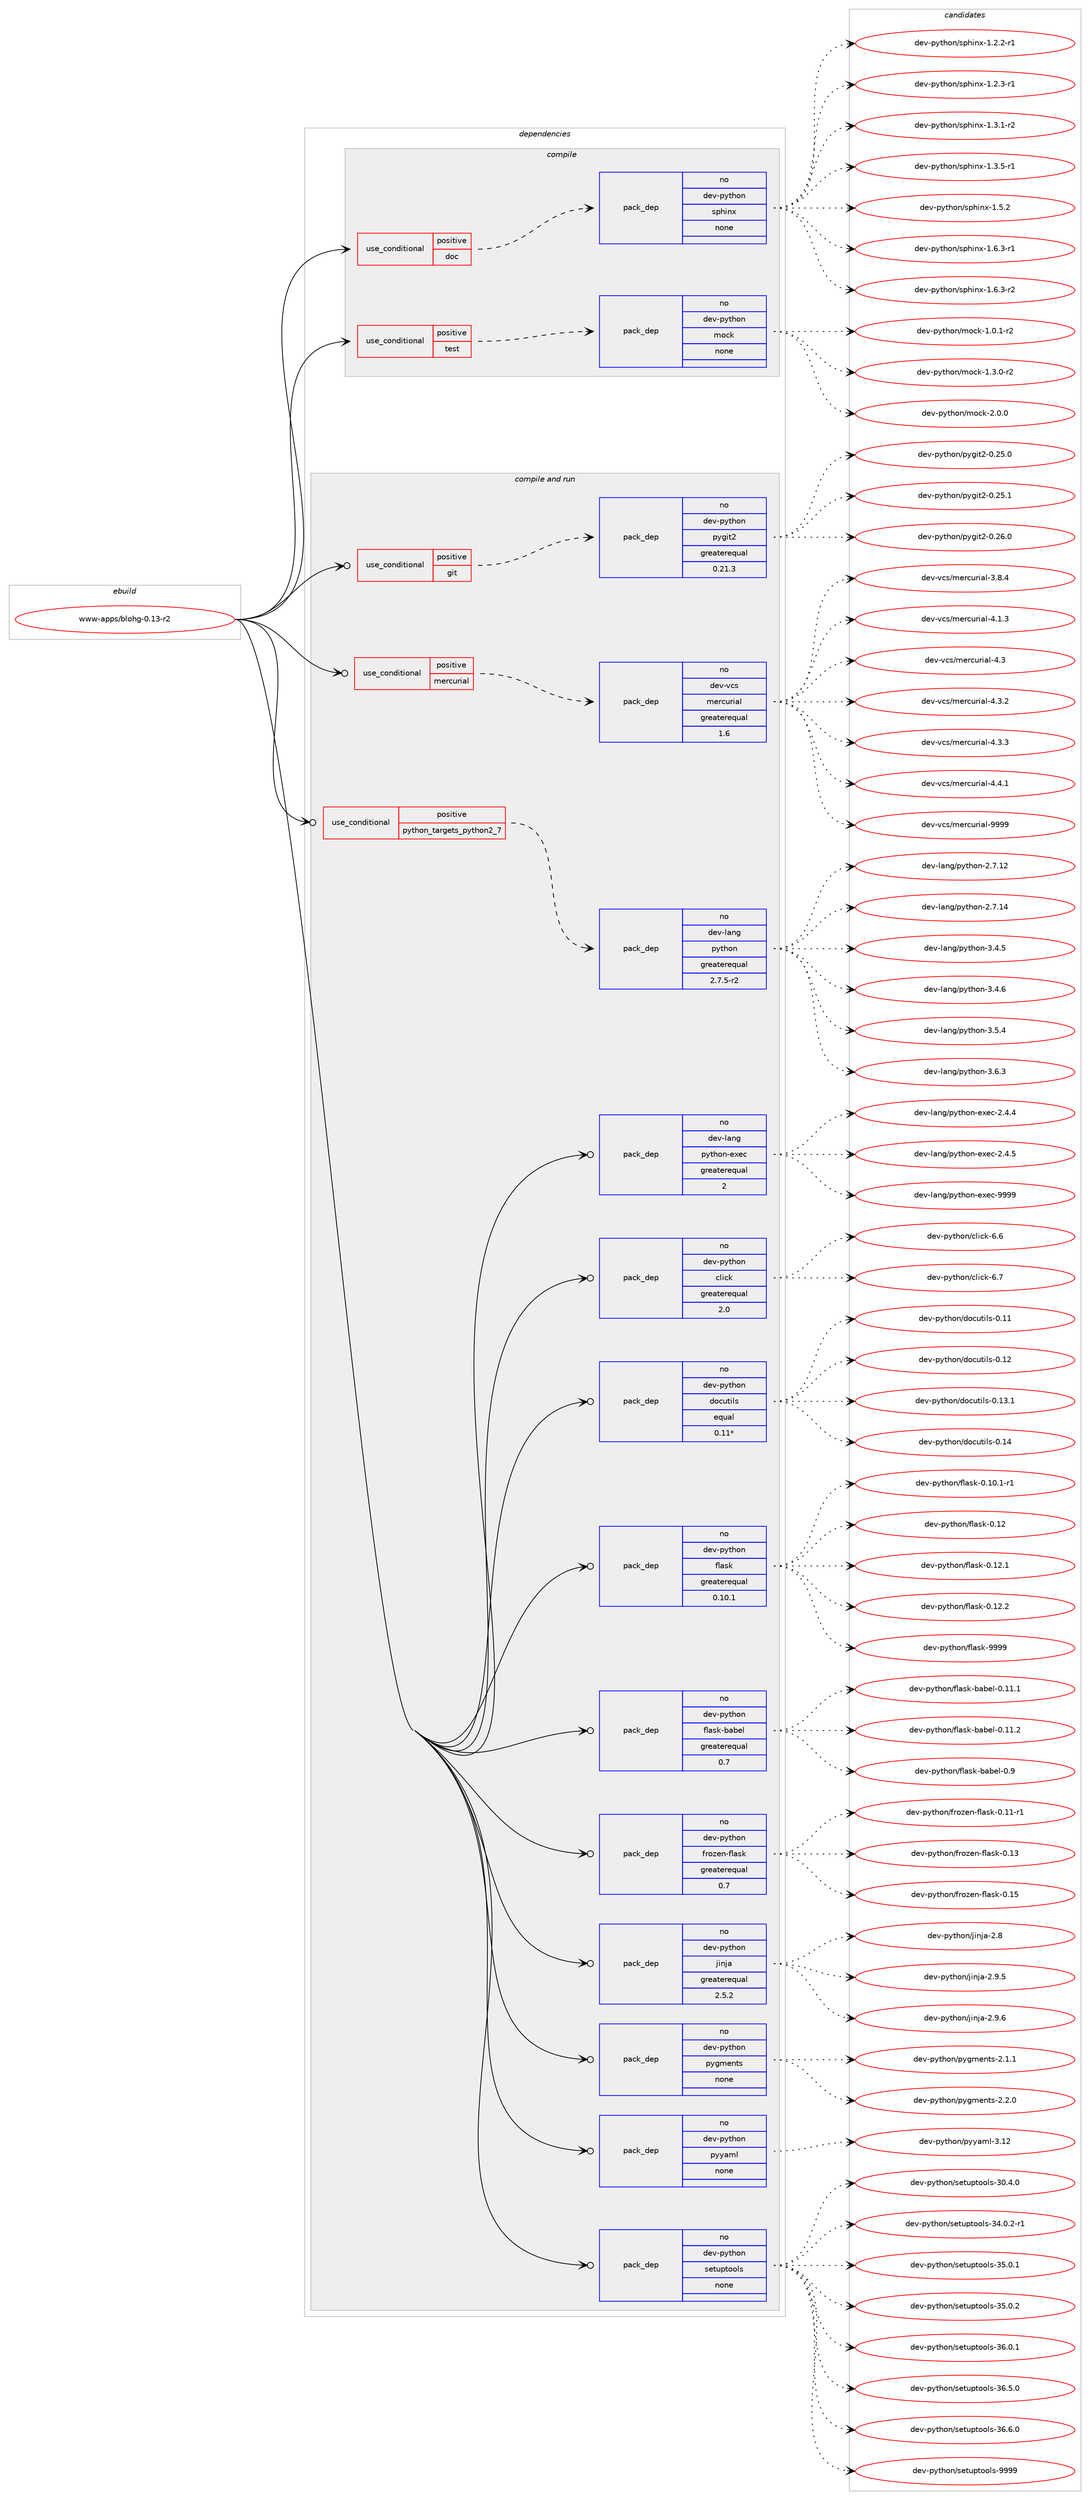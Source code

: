 digraph prolog {

# *************
# Graph options
# *************

newrank=true;
concentrate=true;
compound=true;
graph [rankdir=LR,fontname=Helvetica,fontsize=10,ranksep=1.5];#, ranksep=2.5, nodesep=0.2];
edge  [arrowhead=vee];
node  [fontname=Helvetica,fontsize=10];

# **********
# The ebuild
# **********

subgraph cluster_leftcol {
color=gray;
rank=same;
label=<<i>ebuild</i>>;
id [label="www-apps/blohg-0.13-r2", color=red, width=4, href="../www-apps/blohg-0.13-r2.svg"];
}

# ****************
# The dependencies
# ****************

subgraph cluster_midcol {
color=gray;
label=<<i>dependencies</i>>;
subgraph cluster_compile {
fillcolor="#eeeeee";
style=filled;
label=<<i>compile</i>>;
subgraph cond119193 {
dependency499838 [label=<<TABLE BORDER="0" CELLBORDER="1" CELLSPACING="0" CELLPADDING="4"><TR><TD ROWSPAN="3" CELLPADDING="10">use_conditional</TD></TR><TR><TD>positive</TD></TR><TR><TD>doc</TD></TR></TABLE>>, shape=none, color=red];
subgraph pack371516 {
dependency499839 [label=<<TABLE BORDER="0" CELLBORDER="1" CELLSPACING="0" CELLPADDING="4" WIDTH="220"><TR><TD ROWSPAN="6" CELLPADDING="30">pack_dep</TD></TR><TR><TD WIDTH="110">no</TD></TR><TR><TD>dev-python</TD></TR><TR><TD>sphinx</TD></TR><TR><TD>none</TD></TR><TR><TD></TD></TR></TABLE>>, shape=none, color=blue];
}
dependency499838:e -> dependency499839:w [weight=20,style="dashed",arrowhead="vee"];
}
id:e -> dependency499838:w [weight=20,style="solid",arrowhead="vee"];
subgraph cond119194 {
dependency499840 [label=<<TABLE BORDER="0" CELLBORDER="1" CELLSPACING="0" CELLPADDING="4"><TR><TD ROWSPAN="3" CELLPADDING="10">use_conditional</TD></TR><TR><TD>positive</TD></TR><TR><TD>test</TD></TR></TABLE>>, shape=none, color=red];
subgraph pack371517 {
dependency499841 [label=<<TABLE BORDER="0" CELLBORDER="1" CELLSPACING="0" CELLPADDING="4" WIDTH="220"><TR><TD ROWSPAN="6" CELLPADDING="30">pack_dep</TD></TR><TR><TD WIDTH="110">no</TD></TR><TR><TD>dev-python</TD></TR><TR><TD>mock</TD></TR><TR><TD>none</TD></TR><TR><TD></TD></TR></TABLE>>, shape=none, color=blue];
}
dependency499840:e -> dependency499841:w [weight=20,style="dashed",arrowhead="vee"];
}
id:e -> dependency499840:w [weight=20,style="solid",arrowhead="vee"];
}
subgraph cluster_compileandrun {
fillcolor="#eeeeee";
style=filled;
label=<<i>compile and run</i>>;
subgraph cond119195 {
dependency499842 [label=<<TABLE BORDER="0" CELLBORDER="1" CELLSPACING="0" CELLPADDING="4"><TR><TD ROWSPAN="3" CELLPADDING="10">use_conditional</TD></TR><TR><TD>positive</TD></TR><TR><TD>git</TD></TR></TABLE>>, shape=none, color=red];
subgraph pack371518 {
dependency499843 [label=<<TABLE BORDER="0" CELLBORDER="1" CELLSPACING="0" CELLPADDING="4" WIDTH="220"><TR><TD ROWSPAN="6" CELLPADDING="30">pack_dep</TD></TR><TR><TD WIDTH="110">no</TD></TR><TR><TD>dev-python</TD></TR><TR><TD>pygit2</TD></TR><TR><TD>greaterequal</TD></TR><TR><TD>0.21.3</TD></TR></TABLE>>, shape=none, color=blue];
}
dependency499842:e -> dependency499843:w [weight=20,style="dashed",arrowhead="vee"];
}
id:e -> dependency499842:w [weight=20,style="solid",arrowhead="odotvee"];
subgraph cond119196 {
dependency499844 [label=<<TABLE BORDER="0" CELLBORDER="1" CELLSPACING="0" CELLPADDING="4"><TR><TD ROWSPAN="3" CELLPADDING="10">use_conditional</TD></TR><TR><TD>positive</TD></TR><TR><TD>mercurial</TD></TR></TABLE>>, shape=none, color=red];
subgraph pack371519 {
dependency499845 [label=<<TABLE BORDER="0" CELLBORDER="1" CELLSPACING="0" CELLPADDING="4" WIDTH="220"><TR><TD ROWSPAN="6" CELLPADDING="30">pack_dep</TD></TR><TR><TD WIDTH="110">no</TD></TR><TR><TD>dev-vcs</TD></TR><TR><TD>mercurial</TD></TR><TR><TD>greaterequal</TD></TR><TR><TD>1.6</TD></TR></TABLE>>, shape=none, color=blue];
}
dependency499844:e -> dependency499845:w [weight=20,style="dashed",arrowhead="vee"];
}
id:e -> dependency499844:w [weight=20,style="solid",arrowhead="odotvee"];
subgraph cond119197 {
dependency499846 [label=<<TABLE BORDER="0" CELLBORDER="1" CELLSPACING="0" CELLPADDING="4"><TR><TD ROWSPAN="3" CELLPADDING="10">use_conditional</TD></TR><TR><TD>positive</TD></TR><TR><TD>python_targets_python2_7</TD></TR></TABLE>>, shape=none, color=red];
subgraph pack371520 {
dependency499847 [label=<<TABLE BORDER="0" CELLBORDER="1" CELLSPACING="0" CELLPADDING="4" WIDTH="220"><TR><TD ROWSPAN="6" CELLPADDING="30">pack_dep</TD></TR><TR><TD WIDTH="110">no</TD></TR><TR><TD>dev-lang</TD></TR><TR><TD>python</TD></TR><TR><TD>greaterequal</TD></TR><TR><TD>2.7.5-r2</TD></TR></TABLE>>, shape=none, color=blue];
}
dependency499846:e -> dependency499847:w [weight=20,style="dashed",arrowhead="vee"];
}
id:e -> dependency499846:w [weight=20,style="solid",arrowhead="odotvee"];
subgraph pack371521 {
dependency499848 [label=<<TABLE BORDER="0" CELLBORDER="1" CELLSPACING="0" CELLPADDING="4" WIDTH="220"><TR><TD ROWSPAN="6" CELLPADDING="30">pack_dep</TD></TR><TR><TD WIDTH="110">no</TD></TR><TR><TD>dev-lang</TD></TR><TR><TD>python-exec</TD></TR><TR><TD>greaterequal</TD></TR><TR><TD>2</TD></TR></TABLE>>, shape=none, color=blue];
}
id:e -> dependency499848:w [weight=20,style="solid",arrowhead="odotvee"];
subgraph pack371522 {
dependency499849 [label=<<TABLE BORDER="0" CELLBORDER="1" CELLSPACING="0" CELLPADDING="4" WIDTH="220"><TR><TD ROWSPAN="6" CELLPADDING="30">pack_dep</TD></TR><TR><TD WIDTH="110">no</TD></TR><TR><TD>dev-python</TD></TR><TR><TD>click</TD></TR><TR><TD>greaterequal</TD></TR><TR><TD>2.0</TD></TR></TABLE>>, shape=none, color=blue];
}
id:e -> dependency499849:w [weight=20,style="solid",arrowhead="odotvee"];
subgraph pack371523 {
dependency499850 [label=<<TABLE BORDER="0" CELLBORDER="1" CELLSPACING="0" CELLPADDING="4" WIDTH="220"><TR><TD ROWSPAN="6" CELLPADDING="30">pack_dep</TD></TR><TR><TD WIDTH="110">no</TD></TR><TR><TD>dev-python</TD></TR><TR><TD>docutils</TD></TR><TR><TD>equal</TD></TR><TR><TD>0.11*</TD></TR></TABLE>>, shape=none, color=blue];
}
id:e -> dependency499850:w [weight=20,style="solid",arrowhead="odotvee"];
subgraph pack371524 {
dependency499851 [label=<<TABLE BORDER="0" CELLBORDER="1" CELLSPACING="0" CELLPADDING="4" WIDTH="220"><TR><TD ROWSPAN="6" CELLPADDING="30">pack_dep</TD></TR><TR><TD WIDTH="110">no</TD></TR><TR><TD>dev-python</TD></TR><TR><TD>flask</TD></TR><TR><TD>greaterequal</TD></TR><TR><TD>0.10.1</TD></TR></TABLE>>, shape=none, color=blue];
}
id:e -> dependency499851:w [weight=20,style="solid",arrowhead="odotvee"];
subgraph pack371525 {
dependency499852 [label=<<TABLE BORDER="0" CELLBORDER="1" CELLSPACING="0" CELLPADDING="4" WIDTH="220"><TR><TD ROWSPAN="6" CELLPADDING="30">pack_dep</TD></TR><TR><TD WIDTH="110">no</TD></TR><TR><TD>dev-python</TD></TR><TR><TD>flask-babel</TD></TR><TR><TD>greaterequal</TD></TR><TR><TD>0.7</TD></TR></TABLE>>, shape=none, color=blue];
}
id:e -> dependency499852:w [weight=20,style="solid",arrowhead="odotvee"];
subgraph pack371526 {
dependency499853 [label=<<TABLE BORDER="0" CELLBORDER="1" CELLSPACING="0" CELLPADDING="4" WIDTH="220"><TR><TD ROWSPAN="6" CELLPADDING="30">pack_dep</TD></TR><TR><TD WIDTH="110">no</TD></TR><TR><TD>dev-python</TD></TR><TR><TD>frozen-flask</TD></TR><TR><TD>greaterequal</TD></TR><TR><TD>0.7</TD></TR></TABLE>>, shape=none, color=blue];
}
id:e -> dependency499853:w [weight=20,style="solid",arrowhead="odotvee"];
subgraph pack371527 {
dependency499854 [label=<<TABLE BORDER="0" CELLBORDER="1" CELLSPACING="0" CELLPADDING="4" WIDTH="220"><TR><TD ROWSPAN="6" CELLPADDING="30">pack_dep</TD></TR><TR><TD WIDTH="110">no</TD></TR><TR><TD>dev-python</TD></TR><TR><TD>jinja</TD></TR><TR><TD>greaterequal</TD></TR><TR><TD>2.5.2</TD></TR></TABLE>>, shape=none, color=blue];
}
id:e -> dependency499854:w [weight=20,style="solid",arrowhead="odotvee"];
subgraph pack371528 {
dependency499855 [label=<<TABLE BORDER="0" CELLBORDER="1" CELLSPACING="0" CELLPADDING="4" WIDTH="220"><TR><TD ROWSPAN="6" CELLPADDING="30">pack_dep</TD></TR><TR><TD WIDTH="110">no</TD></TR><TR><TD>dev-python</TD></TR><TR><TD>pygments</TD></TR><TR><TD>none</TD></TR><TR><TD></TD></TR></TABLE>>, shape=none, color=blue];
}
id:e -> dependency499855:w [weight=20,style="solid",arrowhead="odotvee"];
subgraph pack371529 {
dependency499856 [label=<<TABLE BORDER="0" CELLBORDER="1" CELLSPACING="0" CELLPADDING="4" WIDTH="220"><TR><TD ROWSPAN="6" CELLPADDING="30">pack_dep</TD></TR><TR><TD WIDTH="110">no</TD></TR><TR><TD>dev-python</TD></TR><TR><TD>pyyaml</TD></TR><TR><TD>none</TD></TR><TR><TD></TD></TR></TABLE>>, shape=none, color=blue];
}
id:e -> dependency499856:w [weight=20,style="solid",arrowhead="odotvee"];
subgraph pack371530 {
dependency499857 [label=<<TABLE BORDER="0" CELLBORDER="1" CELLSPACING="0" CELLPADDING="4" WIDTH="220"><TR><TD ROWSPAN="6" CELLPADDING="30">pack_dep</TD></TR><TR><TD WIDTH="110">no</TD></TR><TR><TD>dev-python</TD></TR><TR><TD>setuptools</TD></TR><TR><TD>none</TD></TR><TR><TD></TD></TR></TABLE>>, shape=none, color=blue];
}
id:e -> dependency499857:w [weight=20,style="solid",arrowhead="odotvee"];
}
subgraph cluster_run {
fillcolor="#eeeeee";
style=filled;
label=<<i>run</i>>;
}
}

# **************
# The candidates
# **************

subgraph cluster_choices {
rank=same;
color=gray;
label=<<i>candidates</i>>;

subgraph choice371516 {
color=black;
nodesep=1;
choice10010111845112121116104111110471151121041051101204549465046504511449 [label="dev-python/sphinx-1.2.2-r1", color=red, width=4,href="../dev-python/sphinx-1.2.2-r1.svg"];
choice10010111845112121116104111110471151121041051101204549465046514511449 [label="dev-python/sphinx-1.2.3-r1", color=red, width=4,href="../dev-python/sphinx-1.2.3-r1.svg"];
choice10010111845112121116104111110471151121041051101204549465146494511450 [label="dev-python/sphinx-1.3.1-r2", color=red, width=4,href="../dev-python/sphinx-1.3.1-r2.svg"];
choice10010111845112121116104111110471151121041051101204549465146534511449 [label="dev-python/sphinx-1.3.5-r1", color=red, width=4,href="../dev-python/sphinx-1.3.5-r1.svg"];
choice1001011184511212111610411111047115112104105110120454946534650 [label="dev-python/sphinx-1.5.2", color=red, width=4,href="../dev-python/sphinx-1.5.2.svg"];
choice10010111845112121116104111110471151121041051101204549465446514511449 [label="dev-python/sphinx-1.6.3-r1", color=red, width=4,href="../dev-python/sphinx-1.6.3-r1.svg"];
choice10010111845112121116104111110471151121041051101204549465446514511450 [label="dev-python/sphinx-1.6.3-r2", color=red, width=4,href="../dev-python/sphinx-1.6.3-r2.svg"];
dependency499839:e -> choice10010111845112121116104111110471151121041051101204549465046504511449:w [style=dotted,weight="100"];
dependency499839:e -> choice10010111845112121116104111110471151121041051101204549465046514511449:w [style=dotted,weight="100"];
dependency499839:e -> choice10010111845112121116104111110471151121041051101204549465146494511450:w [style=dotted,weight="100"];
dependency499839:e -> choice10010111845112121116104111110471151121041051101204549465146534511449:w [style=dotted,weight="100"];
dependency499839:e -> choice1001011184511212111610411111047115112104105110120454946534650:w [style=dotted,weight="100"];
dependency499839:e -> choice10010111845112121116104111110471151121041051101204549465446514511449:w [style=dotted,weight="100"];
dependency499839:e -> choice10010111845112121116104111110471151121041051101204549465446514511450:w [style=dotted,weight="100"];
}
subgraph choice371517 {
color=black;
nodesep=1;
choice1001011184511212111610411111047109111991074549464846494511450 [label="dev-python/mock-1.0.1-r2", color=red, width=4,href="../dev-python/mock-1.0.1-r2.svg"];
choice1001011184511212111610411111047109111991074549465146484511450 [label="dev-python/mock-1.3.0-r2", color=red, width=4,href="../dev-python/mock-1.3.0-r2.svg"];
choice100101118451121211161041111104710911199107455046484648 [label="dev-python/mock-2.0.0", color=red, width=4,href="../dev-python/mock-2.0.0.svg"];
dependency499841:e -> choice1001011184511212111610411111047109111991074549464846494511450:w [style=dotted,weight="100"];
dependency499841:e -> choice1001011184511212111610411111047109111991074549465146484511450:w [style=dotted,weight="100"];
dependency499841:e -> choice100101118451121211161041111104710911199107455046484648:w [style=dotted,weight="100"];
}
subgraph choice371518 {
color=black;
nodesep=1;
choice10010111845112121116104111110471121211031051165045484650534648 [label="dev-python/pygit2-0.25.0", color=red, width=4,href="../dev-python/pygit2-0.25.0.svg"];
choice10010111845112121116104111110471121211031051165045484650534649 [label="dev-python/pygit2-0.25.1", color=red, width=4,href="../dev-python/pygit2-0.25.1.svg"];
choice10010111845112121116104111110471121211031051165045484650544648 [label="dev-python/pygit2-0.26.0", color=red, width=4,href="../dev-python/pygit2-0.26.0.svg"];
dependency499843:e -> choice10010111845112121116104111110471121211031051165045484650534648:w [style=dotted,weight="100"];
dependency499843:e -> choice10010111845112121116104111110471121211031051165045484650534649:w [style=dotted,weight="100"];
dependency499843:e -> choice10010111845112121116104111110471121211031051165045484650544648:w [style=dotted,weight="100"];
}
subgraph choice371519 {
color=black;
nodesep=1;
choice1001011184511899115471091011149911711410597108455146564652 [label="dev-vcs/mercurial-3.8.4", color=red, width=4,href="../dev-vcs/mercurial-3.8.4.svg"];
choice1001011184511899115471091011149911711410597108455246494651 [label="dev-vcs/mercurial-4.1.3", color=red, width=4,href="../dev-vcs/mercurial-4.1.3.svg"];
choice100101118451189911547109101114991171141059710845524651 [label="dev-vcs/mercurial-4.3", color=red, width=4,href="../dev-vcs/mercurial-4.3.svg"];
choice1001011184511899115471091011149911711410597108455246514650 [label="dev-vcs/mercurial-4.3.2", color=red, width=4,href="../dev-vcs/mercurial-4.3.2.svg"];
choice1001011184511899115471091011149911711410597108455246514651 [label="dev-vcs/mercurial-4.3.3", color=red, width=4,href="../dev-vcs/mercurial-4.3.3.svg"];
choice1001011184511899115471091011149911711410597108455246524649 [label="dev-vcs/mercurial-4.4.1", color=red, width=4,href="../dev-vcs/mercurial-4.4.1.svg"];
choice10010111845118991154710910111499117114105971084557575757 [label="dev-vcs/mercurial-9999", color=red, width=4,href="../dev-vcs/mercurial-9999.svg"];
dependency499845:e -> choice1001011184511899115471091011149911711410597108455146564652:w [style=dotted,weight="100"];
dependency499845:e -> choice1001011184511899115471091011149911711410597108455246494651:w [style=dotted,weight="100"];
dependency499845:e -> choice100101118451189911547109101114991171141059710845524651:w [style=dotted,weight="100"];
dependency499845:e -> choice1001011184511899115471091011149911711410597108455246514650:w [style=dotted,weight="100"];
dependency499845:e -> choice1001011184511899115471091011149911711410597108455246514651:w [style=dotted,weight="100"];
dependency499845:e -> choice1001011184511899115471091011149911711410597108455246524649:w [style=dotted,weight="100"];
dependency499845:e -> choice10010111845118991154710910111499117114105971084557575757:w [style=dotted,weight="100"];
}
subgraph choice371520 {
color=black;
nodesep=1;
choice10010111845108971101034711212111610411111045504655464950 [label="dev-lang/python-2.7.12", color=red, width=4,href="../dev-lang/python-2.7.12.svg"];
choice10010111845108971101034711212111610411111045504655464952 [label="dev-lang/python-2.7.14", color=red, width=4,href="../dev-lang/python-2.7.14.svg"];
choice100101118451089711010347112121116104111110455146524653 [label="dev-lang/python-3.4.5", color=red, width=4,href="../dev-lang/python-3.4.5.svg"];
choice100101118451089711010347112121116104111110455146524654 [label="dev-lang/python-3.4.6", color=red, width=4,href="../dev-lang/python-3.4.6.svg"];
choice100101118451089711010347112121116104111110455146534652 [label="dev-lang/python-3.5.4", color=red, width=4,href="../dev-lang/python-3.5.4.svg"];
choice100101118451089711010347112121116104111110455146544651 [label="dev-lang/python-3.6.3", color=red, width=4,href="../dev-lang/python-3.6.3.svg"];
dependency499847:e -> choice10010111845108971101034711212111610411111045504655464950:w [style=dotted,weight="100"];
dependency499847:e -> choice10010111845108971101034711212111610411111045504655464952:w [style=dotted,weight="100"];
dependency499847:e -> choice100101118451089711010347112121116104111110455146524653:w [style=dotted,weight="100"];
dependency499847:e -> choice100101118451089711010347112121116104111110455146524654:w [style=dotted,weight="100"];
dependency499847:e -> choice100101118451089711010347112121116104111110455146534652:w [style=dotted,weight="100"];
dependency499847:e -> choice100101118451089711010347112121116104111110455146544651:w [style=dotted,weight="100"];
}
subgraph choice371521 {
color=black;
nodesep=1;
choice1001011184510897110103471121211161041111104510112010199455046524652 [label="dev-lang/python-exec-2.4.4", color=red, width=4,href="../dev-lang/python-exec-2.4.4.svg"];
choice1001011184510897110103471121211161041111104510112010199455046524653 [label="dev-lang/python-exec-2.4.5", color=red, width=4,href="../dev-lang/python-exec-2.4.5.svg"];
choice10010111845108971101034711212111610411111045101120101994557575757 [label="dev-lang/python-exec-9999", color=red, width=4,href="../dev-lang/python-exec-9999.svg"];
dependency499848:e -> choice1001011184510897110103471121211161041111104510112010199455046524652:w [style=dotted,weight="100"];
dependency499848:e -> choice1001011184510897110103471121211161041111104510112010199455046524653:w [style=dotted,weight="100"];
dependency499848:e -> choice10010111845108971101034711212111610411111045101120101994557575757:w [style=dotted,weight="100"];
}
subgraph choice371522 {
color=black;
nodesep=1;
choice1001011184511212111610411111047991081059910745544654 [label="dev-python/click-6.6", color=red, width=4,href="../dev-python/click-6.6.svg"];
choice1001011184511212111610411111047991081059910745544655 [label="dev-python/click-6.7", color=red, width=4,href="../dev-python/click-6.7.svg"];
dependency499849:e -> choice1001011184511212111610411111047991081059910745544654:w [style=dotted,weight="100"];
dependency499849:e -> choice1001011184511212111610411111047991081059910745544655:w [style=dotted,weight="100"];
}
subgraph choice371523 {
color=black;
nodesep=1;
choice1001011184511212111610411111047100111991171161051081154548464949 [label="dev-python/docutils-0.11", color=red, width=4,href="../dev-python/docutils-0.11.svg"];
choice1001011184511212111610411111047100111991171161051081154548464950 [label="dev-python/docutils-0.12", color=red, width=4,href="../dev-python/docutils-0.12.svg"];
choice10010111845112121116104111110471001119911711610510811545484649514649 [label="dev-python/docutils-0.13.1", color=red, width=4,href="../dev-python/docutils-0.13.1.svg"];
choice1001011184511212111610411111047100111991171161051081154548464952 [label="dev-python/docutils-0.14", color=red, width=4,href="../dev-python/docutils-0.14.svg"];
dependency499850:e -> choice1001011184511212111610411111047100111991171161051081154548464949:w [style=dotted,weight="100"];
dependency499850:e -> choice1001011184511212111610411111047100111991171161051081154548464950:w [style=dotted,weight="100"];
dependency499850:e -> choice10010111845112121116104111110471001119911711610510811545484649514649:w [style=dotted,weight="100"];
dependency499850:e -> choice1001011184511212111610411111047100111991171161051081154548464952:w [style=dotted,weight="100"];
}
subgraph choice371524 {
color=black;
nodesep=1;
choice100101118451121211161041111104710210897115107454846494846494511449 [label="dev-python/flask-0.10.1-r1", color=red, width=4,href="../dev-python/flask-0.10.1-r1.svg"];
choice1001011184511212111610411111047102108971151074548464950 [label="dev-python/flask-0.12", color=red, width=4,href="../dev-python/flask-0.12.svg"];
choice10010111845112121116104111110471021089711510745484649504649 [label="dev-python/flask-0.12.1", color=red, width=4,href="../dev-python/flask-0.12.1.svg"];
choice10010111845112121116104111110471021089711510745484649504650 [label="dev-python/flask-0.12.2", color=red, width=4,href="../dev-python/flask-0.12.2.svg"];
choice1001011184511212111610411111047102108971151074557575757 [label="dev-python/flask-9999", color=red, width=4,href="../dev-python/flask-9999.svg"];
dependency499851:e -> choice100101118451121211161041111104710210897115107454846494846494511449:w [style=dotted,weight="100"];
dependency499851:e -> choice1001011184511212111610411111047102108971151074548464950:w [style=dotted,weight="100"];
dependency499851:e -> choice10010111845112121116104111110471021089711510745484649504649:w [style=dotted,weight="100"];
dependency499851:e -> choice10010111845112121116104111110471021089711510745484649504650:w [style=dotted,weight="100"];
dependency499851:e -> choice1001011184511212111610411111047102108971151074557575757:w [style=dotted,weight="100"];
}
subgraph choice371525 {
color=black;
nodesep=1;
choice1001011184511212111610411111047102108971151074598979810110845484649494649 [label="dev-python/flask-babel-0.11.1", color=red, width=4,href="../dev-python/flask-babel-0.11.1.svg"];
choice1001011184511212111610411111047102108971151074598979810110845484649494650 [label="dev-python/flask-babel-0.11.2", color=red, width=4,href="../dev-python/flask-babel-0.11.2.svg"];
choice1001011184511212111610411111047102108971151074598979810110845484657 [label="dev-python/flask-babel-0.9", color=red, width=4,href="../dev-python/flask-babel-0.9.svg"];
dependency499852:e -> choice1001011184511212111610411111047102108971151074598979810110845484649494649:w [style=dotted,weight="100"];
dependency499852:e -> choice1001011184511212111610411111047102108971151074598979810110845484649494650:w [style=dotted,weight="100"];
dependency499852:e -> choice1001011184511212111610411111047102108971151074598979810110845484657:w [style=dotted,weight="100"];
}
subgraph choice371526 {
color=black;
nodesep=1;
choice1001011184511212111610411111047102114111122101110451021089711510745484649494511449 [label="dev-python/frozen-flask-0.11-r1", color=red, width=4,href="../dev-python/frozen-flask-0.11-r1.svg"];
choice100101118451121211161041111104710211411112210111045102108971151074548464951 [label="dev-python/frozen-flask-0.13", color=red, width=4,href="../dev-python/frozen-flask-0.13.svg"];
choice100101118451121211161041111104710211411112210111045102108971151074548464953 [label="dev-python/frozen-flask-0.15", color=red, width=4,href="../dev-python/frozen-flask-0.15.svg"];
dependency499853:e -> choice1001011184511212111610411111047102114111122101110451021089711510745484649494511449:w [style=dotted,weight="100"];
dependency499853:e -> choice100101118451121211161041111104710211411112210111045102108971151074548464951:w [style=dotted,weight="100"];
dependency499853:e -> choice100101118451121211161041111104710211411112210111045102108971151074548464953:w [style=dotted,weight="100"];
}
subgraph choice371527 {
color=black;
nodesep=1;
choice10010111845112121116104111110471061051101069745504656 [label="dev-python/jinja-2.8", color=red, width=4,href="../dev-python/jinja-2.8.svg"];
choice100101118451121211161041111104710610511010697455046574653 [label="dev-python/jinja-2.9.5", color=red, width=4,href="../dev-python/jinja-2.9.5.svg"];
choice100101118451121211161041111104710610511010697455046574654 [label="dev-python/jinja-2.9.6", color=red, width=4,href="../dev-python/jinja-2.9.6.svg"];
dependency499854:e -> choice10010111845112121116104111110471061051101069745504656:w [style=dotted,weight="100"];
dependency499854:e -> choice100101118451121211161041111104710610511010697455046574653:w [style=dotted,weight="100"];
dependency499854:e -> choice100101118451121211161041111104710610511010697455046574654:w [style=dotted,weight="100"];
}
subgraph choice371528 {
color=black;
nodesep=1;
choice1001011184511212111610411111047112121103109101110116115455046494649 [label="dev-python/pygments-2.1.1", color=red, width=4,href="../dev-python/pygments-2.1.1.svg"];
choice1001011184511212111610411111047112121103109101110116115455046504648 [label="dev-python/pygments-2.2.0", color=red, width=4,href="../dev-python/pygments-2.2.0.svg"];
dependency499855:e -> choice1001011184511212111610411111047112121103109101110116115455046494649:w [style=dotted,weight="100"];
dependency499855:e -> choice1001011184511212111610411111047112121103109101110116115455046504648:w [style=dotted,weight="100"];
}
subgraph choice371529 {
color=black;
nodesep=1;
choice1001011184511212111610411111047112121121971091084551464950 [label="dev-python/pyyaml-3.12", color=red, width=4,href="../dev-python/pyyaml-3.12.svg"];
dependency499856:e -> choice1001011184511212111610411111047112121121971091084551464950:w [style=dotted,weight="100"];
}
subgraph choice371530 {
color=black;
nodesep=1;
choice100101118451121211161041111104711510111611711211611111110811545514846524648 [label="dev-python/setuptools-30.4.0", color=red, width=4,href="../dev-python/setuptools-30.4.0.svg"];
choice1001011184511212111610411111047115101116117112116111111108115455152464846504511449 [label="dev-python/setuptools-34.0.2-r1", color=red, width=4,href="../dev-python/setuptools-34.0.2-r1.svg"];
choice100101118451121211161041111104711510111611711211611111110811545515346484649 [label="dev-python/setuptools-35.0.1", color=red, width=4,href="../dev-python/setuptools-35.0.1.svg"];
choice100101118451121211161041111104711510111611711211611111110811545515346484650 [label="dev-python/setuptools-35.0.2", color=red, width=4,href="../dev-python/setuptools-35.0.2.svg"];
choice100101118451121211161041111104711510111611711211611111110811545515446484649 [label="dev-python/setuptools-36.0.1", color=red, width=4,href="../dev-python/setuptools-36.0.1.svg"];
choice100101118451121211161041111104711510111611711211611111110811545515446534648 [label="dev-python/setuptools-36.5.0", color=red, width=4,href="../dev-python/setuptools-36.5.0.svg"];
choice100101118451121211161041111104711510111611711211611111110811545515446544648 [label="dev-python/setuptools-36.6.0", color=red, width=4,href="../dev-python/setuptools-36.6.0.svg"];
choice10010111845112121116104111110471151011161171121161111111081154557575757 [label="dev-python/setuptools-9999", color=red, width=4,href="../dev-python/setuptools-9999.svg"];
dependency499857:e -> choice100101118451121211161041111104711510111611711211611111110811545514846524648:w [style=dotted,weight="100"];
dependency499857:e -> choice1001011184511212111610411111047115101116117112116111111108115455152464846504511449:w [style=dotted,weight="100"];
dependency499857:e -> choice100101118451121211161041111104711510111611711211611111110811545515346484649:w [style=dotted,weight="100"];
dependency499857:e -> choice100101118451121211161041111104711510111611711211611111110811545515346484650:w [style=dotted,weight="100"];
dependency499857:e -> choice100101118451121211161041111104711510111611711211611111110811545515446484649:w [style=dotted,weight="100"];
dependency499857:e -> choice100101118451121211161041111104711510111611711211611111110811545515446534648:w [style=dotted,weight="100"];
dependency499857:e -> choice100101118451121211161041111104711510111611711211611111110811545515446544648:w [style=dotted,weight="100"];
dependency499857:e -> choice10010111845112121116104111110471151011161171121161111111081154557575757:w [style=dotted,weight="100"];
}
}

}
